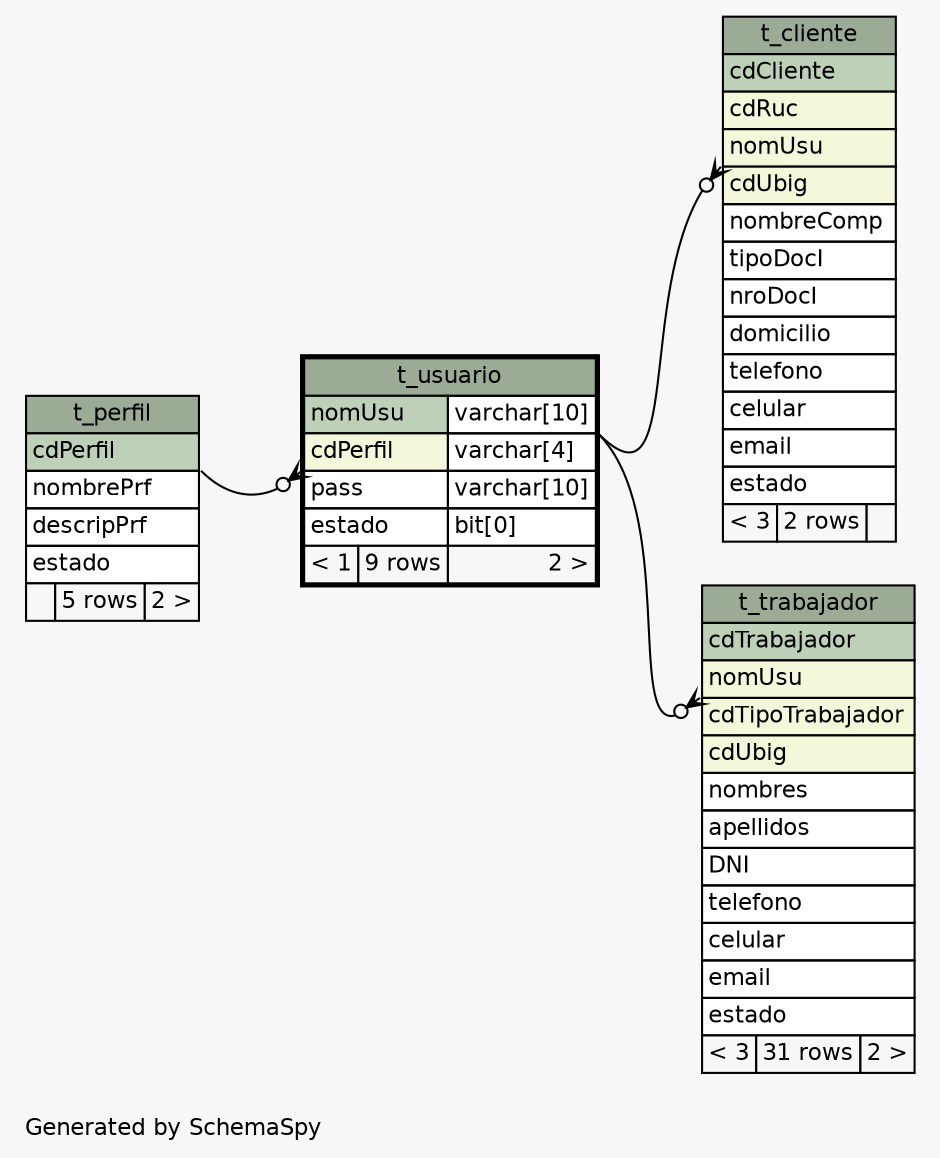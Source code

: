 // dot null on Windows 7 6.1
// SchemaSpy rev 590
digraph "oneDegreeRelationshipsDiagram" {
  graph [
    rankdir="RL"
    bgcolor="#f7f7f7"
    label="\nGenerated by SchemaSpy"
    labeljust="l"
    nodesep="0.18"
    ranksep="0.46"
    fontname="Helvetica"
    fontsize="11"
  ];
  node [
    fontname="Helvetica"
    fontsize="11"
    shape="plaintext"
  ];
  edge [
    arrowsize="0.8"
  ];
  "t_cliente":"nomUsu":sw -> "t_usuario":"nomUsu.type":se [arrowhead=none dir=back arrowtail=crowodot];
  "t_trabajador":"nomUsu":sw -> "t_usuario":"nomUsu.type":se [arrowhead=none dir=back arrowtail=crowodot];
  "t_usuario":"cdPerfil":sw -> "t_perfil":"cdPerfil":se [arrowhead=none dir=back arrowtail=crowodot];
  "t_cliente" [
    label=<
    <TABLE BORDER="0" CELLBORDER="1" CELLSPACING="0" BGCOLOR="#ffffff">
      <TR><TD COLSPAN="3" BGCOLOR="#9bab96" ALIGN="CENTER">t_cliente</TD></TR>
      <TR><TD PORT="cdCliente" COLSPAN="3" BGCOLOR="#bed1b8" ALIGN="LEFT">cdCliente</TD></TR>
      <TR><TD PORT="cdRuc" COLSPAN="3" BGCOLOR="#f4f7da" ALIGN="LEFT">cdRuc</TD></TR>
      <TR><TD PORT="nomUsu" COLSPAN="3" BGCOLOR="#f4f7da" ALIGN="LEFT">nomUsu</TD></TR>
      <TR><TD PORT="cdUbig" COLSPAN="3" BGCOLOR="#f4f7da" ALIGN="LEFT">cdUbig</TD></TR>
      <TR><TD PORT="nombreComp" COLSPAN="3" ALIGN="LEFT">nombreComp</TD></TR>
      <TR><TD PORT="tipoDocI" COLSPAN="3" ALIGN="LEFT">tipoDocI</TD></TR>
      <TR><TD PORT="nroDocI" COLSPAN="3" ALIGN="LEFT">nroDocI</TD></TR>
      <TR><TD PORT="domicilio" COLSPAN="3" ALIGN="LEFT">domicilio</TD></TR>
      <TR><TD PORT="telefono" COLSPAN="3" ALIGN="LEFT">telefono</TD></TR>
      <TR><TD PORT="celular" COLSPAN="3" ALIGN="LEFT">celular</TD></TR>
      <TR><TD PORT="email" COLSPAN="3" ALIGN="LEFT">email</TD></TR>
      <TR><TD PORT="estado" COLSPAN="3" ALIGN="LEFT">estado</TD></TR>
      <TR><TD ALIGN="LEFT" BGCOLOR="#f7f7f7">&lt; 3</TD><TD ALIGN="RIGHT" BGCOLOR="#f7f7f7">2 rows</TD><TD ALIGN="RIGHT" BGCOLOR="#f7f7f7">  </TD></TR>
    </TABLE>>
    URL="t_cliente.html"
    tooltip="t_cliente"
  ];
  "t_perfil" [
    label=<
    <TABLE BORDER="0" CELLBORDER="1" CELLSPACING="0" BGCOLOR="#ffffff">
      <TR><TD COLSPAN="3" BGCOLOR="#9bab96" ALIGN="CENTER">t_perfil</TD></TR>
      <TR><TD PORT="cdPerfil" COLSPAN="3" BGCOLOR="#bed1b8" ALIGN="LEFT">cdPerfil</TD></TR>
      <TR><TD PORT="nombrePrf" COLSPAN="3" ALIGN="LEFT">nombrePrf</TD></TR>
      <TR><TD PORT="descripPrf" COLSPAN="3" ALIGN="LEFT">descripPrf</TD></TR>
      <TR><TD PORT="estado" COLSPAN="3" ALIGN="LEFT">estado</TD></TR>
      <TR><TD ALIGN="LEFT" BGCOLOR="#f7f7f7">  </TD><TD ALIGN="RIGHT" BGCOLOR="#f7f7f7">5 rows</TD><TD ALIGN="RIGHT" BGCOLOR="#f7f7f7">2 &gt;</TD></TR>
    </TABLE>>
    URL="t_perfil.html"
    tooltip="t_perfil"
  ];
  "t_trabajador" [
    label=<
    <TABLE BORDER="0" CELLBORDER="1" CELLSPACING="0" BGCOLOR="#ffffff">
      <TR><TD COLSPAN="3" BGCOLOR="#9bab96" ALIGN="CENTER">t_trabajador</TD></TR>
      <TR><TD PORT="cdTrabajador" COLSPAN="3" BGCOLOR="#bed1b8" ALIGN="LEFT">cdTrabajador</TD></TR>
      <TR><TD PORT="nomUsu" COLSPAN="3" BGCOLOR="#f4f7da" ALIGN="LEFT">nomUsu</TD></TR>
      <TR><TD PORT="cdTipoTrabajador" COLSPAN="3" BGCOLOR="#f4f7da" ALIGN="LEFT">cdTipoTrabajador</TD></TR>
      <TR><TD PORT="cdUbig" COLSPAN="3" BGCOLOR="#f4f7da" ALIGN="LEFT">cdUbig</TD></TR>
      <TR><TD PORT="nombres" COLSPAN="3" ALIGN="LEFT">nombres</TD></TR>
      <TR><TD PORT="apellidos" COLSPAN="3" ALIGN="LEFT">apellidos</TD></TR>
      <TR><TD PORT="DNI" COLSPAN="3" ALIGN="LEFT">DNI</TD></TR>
      <TR><TD PORT="telefono" COLSPAN="3" ALIGN="LEFT">telefono</TD></TR>
      <TR><TD PORT="celular" COLSPAN="3" ALIGN="LEFT">celular</TD></TR>
      <TR><TD PORT="email" COLSPAN="3" ALIGN="LEFT">email</TD></TR>
      <TR><TD PORT="estado" COLSPAN="3" ALIGN="LEFT">estado</TD></TR>
      <TR><TD ALIGN="LEFT" BGCOLOR="#f7f7f7">&lt; 3</TD><TD ALIGN="RIGHT" BGCOLOR="#f7f7f7">31 rows</TD><TD ALIGN="RIGHT" BGCOLOR="#f7f7f7">2 &gt;</TD></TR>
    </TABLE>>
    URL="t_trabajador.html"
    tooltip="t_trabajador"
  ];
  "t_usuario" [
    label=<
    <TABLE BORDER="2" CELLBORDER="1" CELLSPACING="0" BGCOLOR="#ffffff">
      <TR><TD COLSPAN="3" BGCOLOR="#9bab96" ALIGN="CENTER">t_usuario</TD></TR>
      <TR><TD PORT="nomUsu" COLSPAN="2" BGCOLOR="#bed1b8" ALIGN="LEFT">nomUsu</TD><TD PORT="nomUsu.type" ALIGN="LEFT">varchar[10]</TD></TR>
      <TR><TD PORT="cdPerfil" COLSPAN="2" BGCOLOR="#f4f7da" ALIGN="LEFT">cdPerfil</TD><TD PORT="cdPerfil.type" ALIGN="LEFT">varchar[4]</TD></TR>
      <TR><TD PORT="pass" COLSPAN="2" ALIGN="LEFT">pass</TD><TD PORT="pass.type" ALIGN="LEFT">varchar[10]</TD></TR>
      <TR><TD PORT="estado" COLSPAN="2" ALIGN="LEFT">estado</TD><TD PORT="estado.type" ALIGN="LEFT">bit[0]</TD></TR>
      <TR><TD ALIGN="LEFT" BGCOLOR="#f7f7f7">&lt; 1</TD><TD ALIGN="RIGHT" BGCOLOR="#f7f7f7">9 rows</TD><TD ALIGN="RIGHT" BGCOLOR="#f7f7f7">2 &gt;</TD></TR>
    </TABLE>>
    URL="t_usuario.html"
    tooltip="t_usuario"
  ];
}
